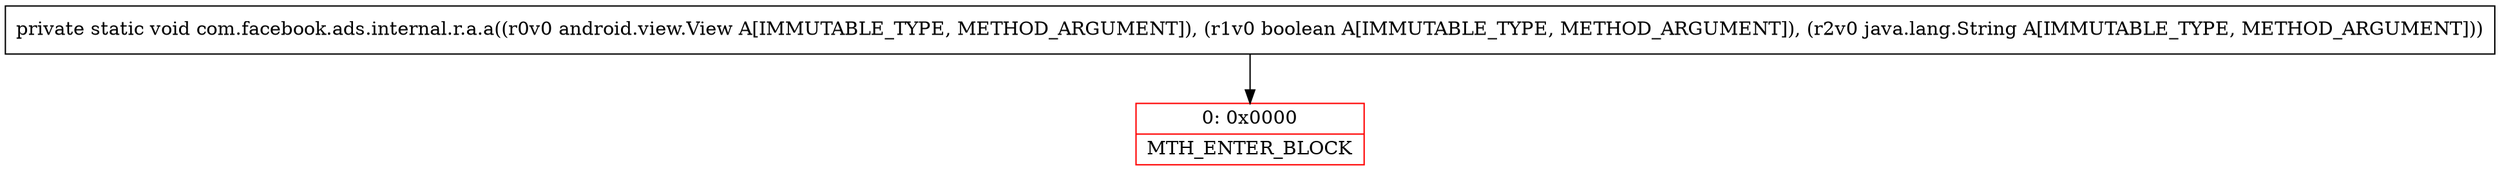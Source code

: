 digraph "CFG forcom.facebook.ads.internal.r.a.a(Landroid\/view\/View;ZLjava\/lang\/String;)V" {
subgraph cluster_Region_1214321247 {
label = "R(0)";
node [shape=record,color=blue];
}
Node_0 [shape=record,color=red,label="{0\:\ 0x0000|MTH_ENTER_BLOCK\l}"];
MethodNode[shape=record,label="{private static void com.facebook.ads.internal.r.a.a((r0v0 android.view.View A[IMMUTABLE_TYPE, METHOD_ARGUMENT]), (r1v0 boolean A[IMMUTABLE_TYPE, METHOD_ARGUMENT]), (r2v0 java.lang.String A[IMMUTABLE_TYPE, METHOD_ARGUMENT])) }"];
MethodNode -> Node_0;
}

